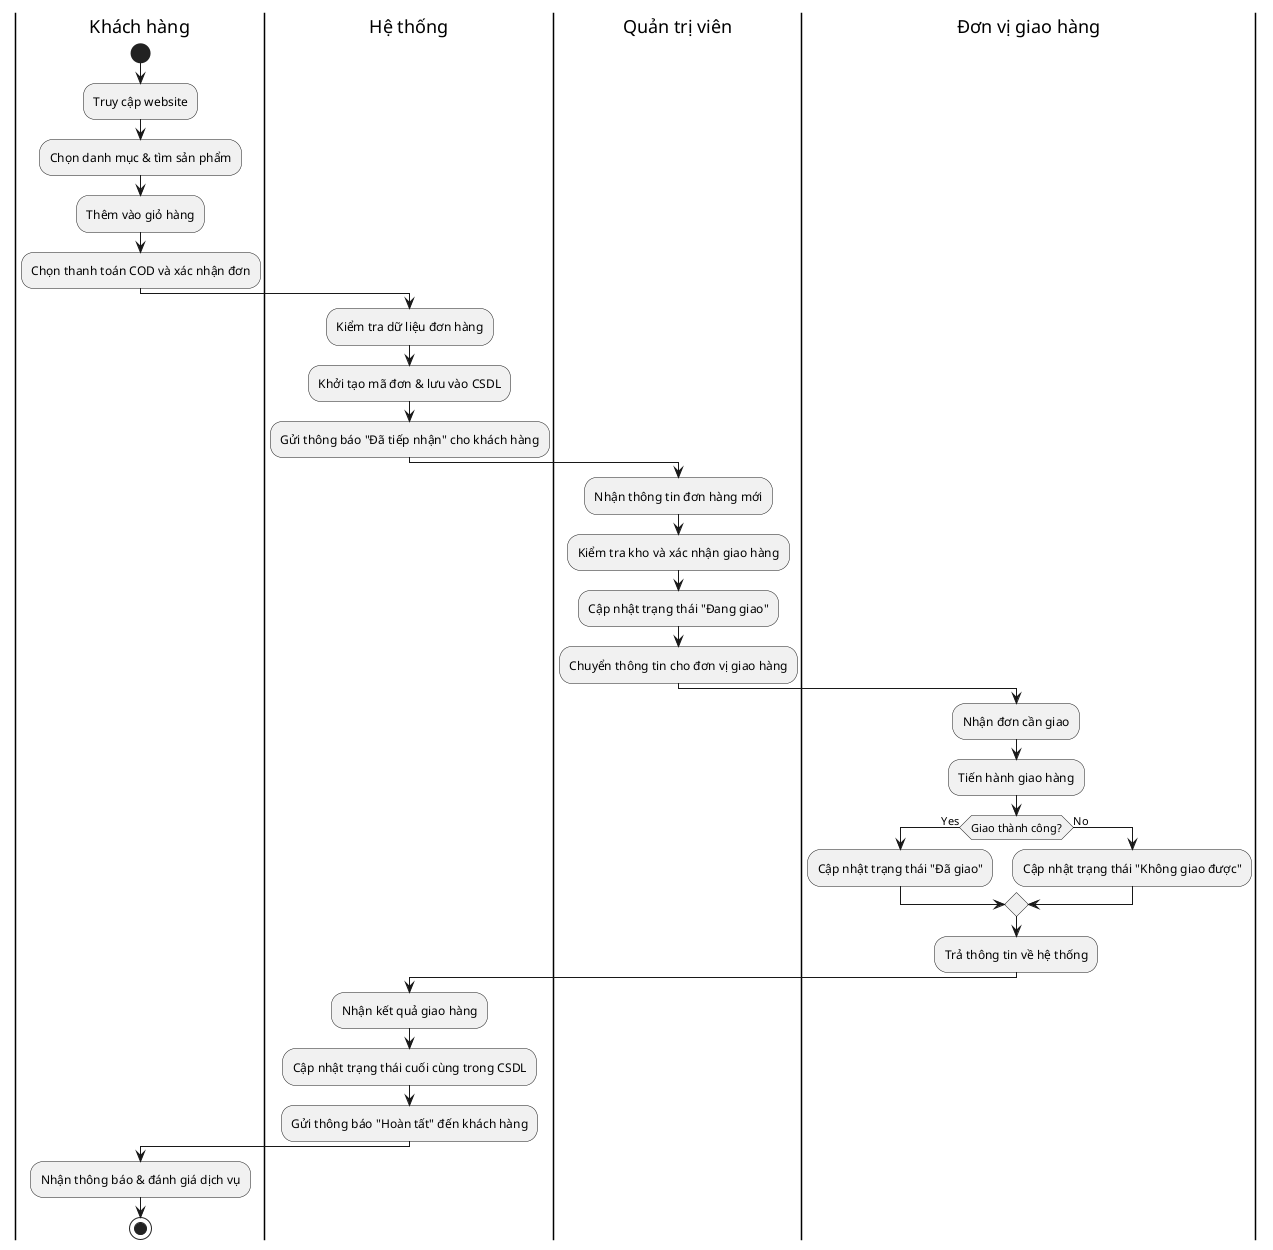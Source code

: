 @startuml
|Khách hàng|
start
:Truy cập website;
:Chọn danh mục & tìm sản phẩm;
:Thêm vào giỏ hàng;
:Chọn thanh toán COD và xác nhận đơn;

|Hệ thống|
:Kiểm tra dữ liệu đơn hàng;
:Khởi tạo mã đơn & lưu vào CSDL;
:Gửi thông báo "Đã tiếp nhận" cho khách hàng;

|Quản trị viên|
:Nhận thông tin đơn hàng mới;
:Kiểm tra kho và xác nhận giao hàng;
:Cập nhật trạng thái "Đang giao";
:Chuyển thông tin cho đơn vị giao hàng;

|Đơn vị giao hàng|
:Nhận đơn cần giao;
:Tiến hành giao hàng;
if (Giao thành công?) then (Yes)
  :Cập nhật trạng thái "Đã giao";
else (No)
  :Cập nhật trạng thái "Không giao được";
endif
:Trả thông tin về hệ thống;

|Hệ thống|
:Nhận kết quả giao hàng;
:Cập nhật trạng thái cuối cùng trong CSDL;
:Gửi thông báo "Hoàn tất" đến khách hàng;

|Khách hàng|
:Nhận thông báo & đánh giá dịch vụ;
stop
@enduml
